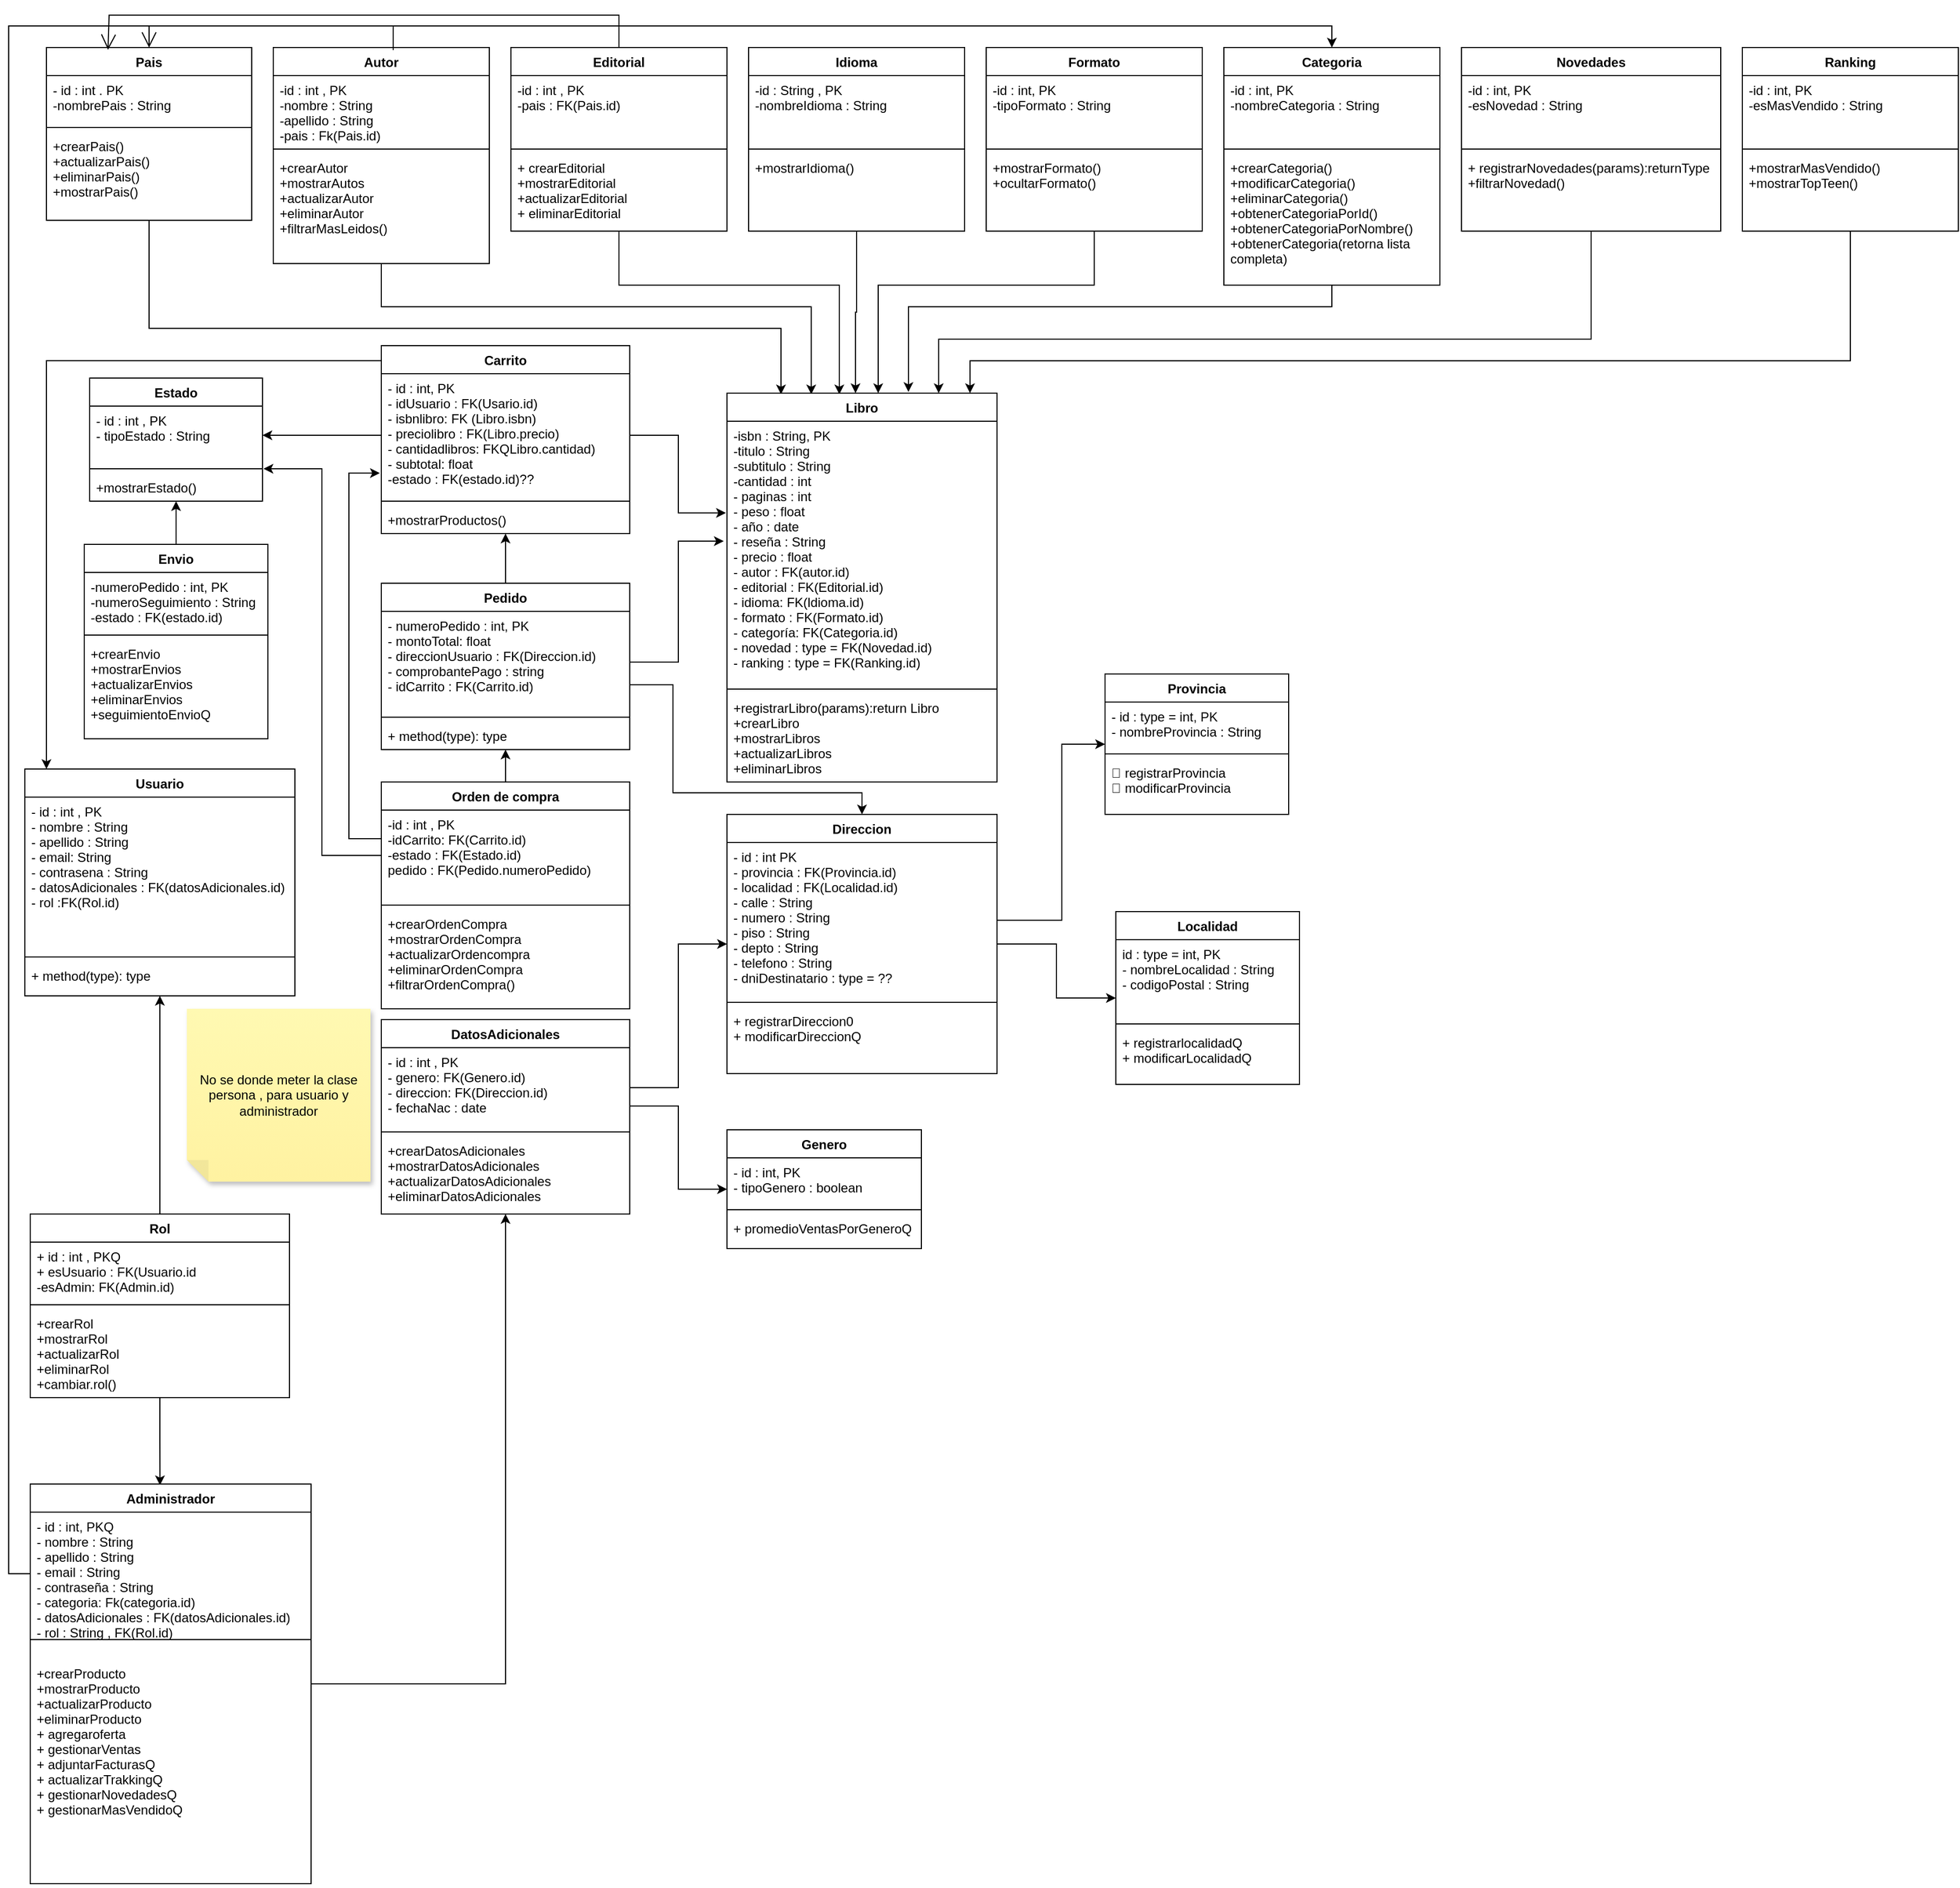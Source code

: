 <mxfile version="20.5.1" type="device"><diagram id="RPrsGjgtALGVi8eHBsVi" name="Página-1"><mxGraphModel dx="1108" dy="5131" grid="1" gridSize="10" guides="1" tooltips="1" connect="1" arrows="1" fold="1" page="1" pageScale="1" pageWidth="3300" pageHeight="4681" math="0" shadow="0"><root><mxCell id="0"/><mxCell id="1" parent="0"/><mxCell id="KtkGh6tQBa25c3It2I7N-142" style="edgeStyle=orthogonalEdgeStyle;rounded=0;orthogonalLoop=1;jettySize=auto;html=1;entryX=0.2;entryY=0.003;entryDx=0;entryDy=0;entryPerimeter=0;" parent="1" source="KtkGh6tQBa25c3It2I7N-6" target="KtkGh6tQBa25c3It2I7N-34" edge="1"><mxGeometry relative="1" as="geometry"><Array as="points"><mxPoint x="165" y="300"/><mxPoint x="750" y="300"/></Array></mxGeometry></mxCell><mxCell id="KtkGh6tQBa25c3It2I7N-6" value="Pais" style="swimlane;fontStyle=1;align=center;verticalAlign=top;childLayout=stackLayout;horizontal=1;startSize=26;horizontalStack=0;resizeParent=1;resizeParentMax=0;resizeLast=0;collapsible=1;marginBottom=0;" parent="1" vertex="1"><mxGeometry x="70" y="40" width="190" height="160" as="geometry"/></mxCell><mxCell id="KtkGh6tQBa25c3It2I7N-7" value="- id : int . PK&#10;-nombrePais : String" style="text;strokeColor=none;fillColor=none;align=left;verticalAlign=top;spacingLeft=4;spacingRight=4;overflow=hidden;rotatable=0;points=[[0,0.5],[1,0.5]];portConstraint=eastwest;" parent="KtkGh6tQBa25c3It2I7N-6" vertex="1"><mxGeometry y="26" width="190" height="44" as="geometry"/></mxCell><mxCell id="KtkGh6tQBa25c3It2I7N-8" value="" style="line;strokeWidth=1;fillColor=none;align=left;verticalAlign=middle;spacingTop=-1;spacingLeft=3;spacingRight=3;rotatable=0;labelPosition=right;points=[];portConstraint=eastwest;strokeColor=inherit;" parent="KtkGh6tQBa25c3It2I7N-6" vertex="1"><mxGeometry y="70" width="190" height="8" as="geometry"/></mxCell><mxCell id="KtkGh6tQBa25c3It2I7N-9" value="+crearPais()&#10;+actualizarPais()&#10;+eliminarPais()&#10;+mostrarPais()" style="text;strokeColor=none;fillColor=none;align=left;verticalAlign=top;spacingLeft=4;spacingRight=4;overflow=hidden;rotatable=0;points=[[0,0.5],[1,0.5]];portConstraint=eastwest;" parent="KtkGh6tQBa25c3It2I7N-6" vertex="1"><mxGeometry y="78" width="190" height="82" as="geometry"/></mxCell><mxCell id="KtkGh6tQBa25c3It2I7N-143" style="edgeStyle=orthogonalEdgeStyle;rounded=0;orthogonalLoop=1;jettySize=auto;html=1;entryX=0.312;entryY=0.003;entryDx=0;entryDy=0;entryPerimeter=0;" parent="1" source="KtkGh6tQBa25c3It2I7N-10" target="KtkGh6tQBa25c3It2I7N-34" edge="1"><mxGeometry relative="1" as="geometry"><Array as="points"><mxPoint x="380" y="280"/><mxPoint x="778" y="280"/></Array></mxGeometry></mxCell><mxCell id="KtkGh6tQBa25c3It2I7N-10" value="Autor" style="swimlane;fontStyle=1;align=center;verticalAlign=top;childLayout=stackLayout;horizontal=1;startSize=26;horizontalStack=0;resizeParent=1;resizeParentMax=0;resizeLast=0;collapsible=1;marginBottom=0;" parent="1" vertex="1"><mxGeometry x="280" y="40" width="200" height="200" as="geometry"/></mxCell><mxCell id="KtkGh6tQBa25c3It2I7N-11" value="-id : int , PK&#10;-nombre : String&#10;-apellido : String&#10;-pais : Fk(Pais.id)" style="text;strokeColor=none;fillColor=none;align=left;verticalAlign=top;spacingLeft=4;spacingRight=4;overflow=hidden;rotatable=0;points=[[0,0.5],[1,0.5]];portConstraint=eastwest;" parent="KtkGh6tQBa25c3It2I7N-10" vertex="1"><mxGeometry y="26" width="200" height="64" as="geometry"/></mxCell><mxCell id="KtkGh6tQBa25c3It2I7N-12" value="" style="line;strokeWidth=1;fillColor=none;align=left;verticalAlign=middle;spacingTop=-1;spacingLeft=3;spacingRight=3;rotatable=0;labelPosition=right;points=[];portConstraint=eastwest;strokeColor=inherit;" parent="KtkGh6tQBa25c3It2I7N-10" vertex="1"><mxGeometry y="90" width="200" height="8" as="geometry"/></mxCell><mxCell id="KtkGh6tQBa25c3It2I7N-13" value="+crearAutor&#10;+mostrarAutos&#10;+actualizarAutor&#10;+eliminarAutor&#10;+filtrarMasLeidos()" style="text;strokeColor=none;fillColor=none;align=left;verticalAlign=top;spacingLeft=4;spacingRight=4;overflow=hidden;rotatable=0;points=[[0,0.5],[1,0.5]];portConstraint=eastwest;" parent="KtkGh6tQBa25c3It2I7N-10" vertex="1"><mxGeometry y="98" width="200" height="102" as="geometry"/></mxCell><mxCell id="KtkGh6tQBa25c3It2I7N-144" style="edgeStyle=orthogonalEdgeStyle;rounded=0;orthogonalLoop=1;jettySize=auto;html=1;entryX=0.416;entryY=0.003;entryDx=0;entryDy=0;entryPerimeter=0;" parent="1" source="KtkGh6tQBa25c3It2I7N-14" target="KtkGh6tQBa25c3It2I7N-34" edge="1"><mxGeometry relative="1" as="geometry"><Array as="points"><mxPoint x="600" y="260"/><mxPoint x="804" y="260"/></Array></mxGeometry></mxCell><mxCell id="KtkGh6tQBa25c3It2I7N-14" value="Editorial" style="swimlane;fontStyle=1;align=center;verticalAlign=top;childLayout=stackLayout;horizontal=1;startSize=26;horizontalStack=0;resizeParent=1;resizeParentMax=0;resizeLast=0;collapsible=1;marginBottom=0;" parent="1" vertex="1"><mxGeometry x="500" y="40" width="200" height="170" as="geometry"/></mxCell><mxCell id="KtkGh6tQBa25c3It2I7N-15" value="-id : int , PK&#10;-pais : FK(Pais.id)" style="text;strokeColor=none;fillColor=none;align=left;verticalAlign=top;spacingLeft=4;spacingRight=4;overflow=hidden;rotatable=0;points=[[0,0.5],[1,0.5]];portConstraint=eastwest;" parent="KtkGh6tQBa25c3It2I7N-14" vertex="1"><mxGeometry y="26" width="200" height="64" as="geometry"/></mxCell><mxCell id="KtkGh6tQBa25c3It2I7N-16" value="" style="line;strokeWidth=1;fillColor=none;align=left;verticalAlign=middle;spacingTop=-1;spacingLeft=3;spacingRight=3;rotatable=0;labelPosition=right;points=[];portConstraint=eastwest;strokeColor=inherit;" parent="KtkGh6tQBa25c3It2I7N-14" vertex="1"><mxGeometry y="90" width="200" height="8" as="geometry"/></mxCell><mxCell id="KtkGh6tQBa25c3It2I7N-17" value="+ crearEditorial&#10;+mostrarEditorial&#10;+actualizarEditorial&#10;+ eliminarEditorial&#10;" style="text;strokeColor=none;fillColor=none;align=left;verticalAlign=top;spacingLeft=4;spacingRight=4;overflow=hidden;rotatable=0;points=[[0,0.5],[1,0.5]];portConstraint=eastwest;" parent="KtkGh6tQBa25c3It2I7N-14" vertex="1"><mxGeometry y="98" width="200" height="72" as="geometry"/></mxCell><mxCell id="KtkGh6tQBa25c3It2I7N-145" style="edgeStyle=orthogonalEdgeStyle;rounded=0;orthogonalLoop=1;jettySize=auto;html=1;entryX=0.476;entryY=0;entryDx=0;entryDy=0;entryPerimeter=0;" parent="1" source="KtkGh6tQBa25c3It2I7N-18" target="KtkGh6tQBa25c3It2I7N-34" edge="1"><mxGeometry relative="1" as="geometry"><mxPoint x="819" y="350" as="targetPoint"/></mxGeometry></mxCell><mxCell id="KtkGh6tQBa25c3It2I7N-18" value="Idioma" style="swimlane;fontStyle=1;align=center;verticalAlign=top;childLayout=stackLayout;horizontal=1;startSize=26;horizontalStack=0;resizeParent=1;resizeParentMax=0;resizeLast=0;collapsible=1;marginBottom=0;" parent="1" vertex="1"><mxGeometry x="720" y="40" width="200" height="170" as="geometry"/></mxCell><mxCell id="KtkGh6tQBa25c3It2I7N-19" value="-id : String , PK&#10;-nombreIdioma : String" style="text;strokeColor=none;fillColor=none;align=left;verticalAlign=top;spacingLeft=4;spacingRight=4;overflow=hidden;rotatable=0;points=[[0,0.5],[1,0.5]];portConstraint=eastwest;" parent="KtkGh6tQBa25c3It2I7N-18" vertex="1"><mxGeometry y="26" width="200" height="64" as="geometry"/></mxCell><mxCell id="KtkGh6tQBa25c3It2I7N-20" value="" style="line;strokeWidth=1;fillColor=none;align=left;verticalAlign=middle;spacingTop=-1;spacingLeft=3;spacingRight=3;rotatable=0;labelPosition=right;points=[];portConstraint=eastwest;strokeColor=inherit;" parent="KtkGh6tQBa25c3It2I7N-18" vertex="1"><mxGeometry y="90" width="200" height="8" as="geometry"/></mxCell><mxCell id="KtkGh6tQBa25c3It2I7N-21" value="+mostrarIdioma()" style="text;strokeColor=none;fillColor=none;align=left;verticalAlign=top;spacingLeft=4;spacingRight=4;overflow=hidden;rotatable=0;points=[[0,0.5],[1,0.5]];portConstraint=eastwest;" parent="KtkGh6tQBa25c3It2I7N-18" vertex="1"><mxGeometry y="98" width="200" height="72" as="geometry"/></mxCell><mxCell id="KtkGh6tQBa25c3It2I7N-147" style="edgeStyle=orthogonalEdgeStyle;rounded=0;orthogonalLoop=1;jettySize=auto;html=1;entryX=0.56;entryY=0;entryDx=0;entryDy=0;entryPerimeter=0;" parent="1" source="KtkGh6tQBa25c3It2I7N-22" target="KtkGh6tQBa25c3It2I7N-34" edge="1"><mxGeometry relative="1" as="geometry"><mxPoint x="840" y="350" as="targetPoint"/><Array as="points"><mxPoint x="1040" y="260"/><mxPoint x="840" y="260"/></Array></mxGeometry></mxCell><mxCell id="KtkGh6tQBa25c3It2I7N-22" value="Formato&#10;" style="swimlane;fontStyle=1;align=center;verticalAlign=top;childLayout=stackLayout;horizontal=1;startSize=26;horizontalStack=0;resizeParent=1;resizeParentMax=0;resizeLast=0;collapsible=1;marginBottom=0;" parent="1" vertex="1"><mxGeometry x="940" y="40" width="200" height="170" as="geometry"/></mxCell><mxCell id="KtkGh6tQBa25c3It2I7N-23" value="-id : int, PK&#10;-tipoFormato : String" style="text;strokeColor=none;fillColor=none;align=left;verticalAlign=top;spacingLeft=4;spacingRight=4;overflow=hidden;rotatable=0;points=[[0,0.5],[1,0.5]];portConstraint=eastwest;" parent="KtkGh6tQBa25c3It2I7N-22" vertex="1"><mxGeometry y="26" width="200" height="64" as="geometry"/></mxCell><mxCell id="KtkGh6tQBa25c3It2I7N-24" value="" style="line;strokeWidth=1;fillColor=none;align=left;verticalAlign=middle;spacingTop=-1;spacingLeft=3;spacingRight=3;rotatable=0;labelPosition=right;points=[];portConstraint=eastwest;strokeColor=inherit;" parent="KtkGh6tQBa25c3It2I7N-22" vertex="1"><mxGeometry y="90" width="200" height="8" as="geometry"/></mxCell><mxCell id="KtkGh6tQBa25c3It2I7N-25" value="+mostrarFormato()&#10;+ocultarFormato()" style="text;strokeColor=none;fillColor=none;align=left;verticalAlign=top;spacingLeft=4;spacingRight=4;overflow=hidden;rotatable=0;points=[[0,0.5],[1,0.5]];portConstraint=eastwest;" parent="KtkGh6tQBa25c3It2I7N-22" vertex="1"><mxGeometry y="98" width="200" height="72" as="geometry"/></mxCell><mxCell id="KtkGh6tQBa25c3It2I7N-148" style="edgeStyle=orthogonalEdgeStyle;rounded=0;orthogonalLoop=1;jettySize=auto;html=1;entryX=0.672;entryY=-0.003;entryDx=0;entryDy=0;entryPerimeter=0;" parent="1" source="KtkGh6tQBa25c3It2I7N-26" target="KtkGh6tQBa25c3It2I7N-34" edge="1"><mxGeometry relative="1" as="geometry"><Array as="points"><mxPoint x="1260" y="280"/><mxPoint x="868" y="280"/></Array></mxGeometry></mxCell><mxCell id="KtkGh6tQBa25c3It2I7N-26" value="Categoria" style="swimlane;fontStyle=1;align=center;verticalAlign=top;childLayout=stackLayout;horizontal=1;startSize=26;horizontalStack=0;resizeParent=1;resizeParentMax=0;resizeLast=0;collapsible=1;marginBottom=0;" parent="1" vertex="1"><mxGeometry x="1160" y="40" width="200" height="220" as="geometry"/></mxCell><mxCell id="KtkGh6tQBa25c3It2I7N-27" value="-id : int, PK&#10;-nombreCategoria : String" style="text;strokeColor=none;fillColor=none;align=left;verticalAlign=top;spacingLeft=4;spacingRight=4;overflow=hidden;rotatable=0;points=[[0,0.5],[1,0.5]];portConstraint=eastwest;" parent="KtkGh6tQBa25c3It2I7N-26" vertex="1"><mxGeometry y="26" width="200" height="64" as="geometry"/></mxCell><mxCell id="KtkGh6tQBa25c3It2I7N-28" value="" style="line;strokeWidth=1;fillColor=none;align=left;verticalAlign=middle;spacingTop=-1;spacingLeft=3;spacingRight=3;rotatable=0;labelPosition=right;points=[];portConstraint=eastwest;strokeColor=inherit;" parent="KtkGh6tQBa25c3It2I7N-26" vertex="1"><mxGeometry y="90" width="200" height="8" as="geometry"/></mxCell><mxCell id="KtkGh6tQBa25c3It2I7N-29" value="+crearCategoria()&#10;+modificarCategoria()&#10;+eliminarCategoria()&#10;+obtenerCategoriaPorId()&#10;+obtenerCategoriaPorNombre()&#10;+obtenerCategoria(retorna lista &#10;completa)&#10;" style="text;strokeColor=none;fillColor=none;align=left;verticalAlign=top;spacingLeft=4;spacingRight=4;overflow=hidden;rotatable=0;points=[[0,0.5],[1,0.5]];portConstraint=eastwest;" parent="KtkGh6tQBa25c3It2I7N-26" vertex="1"><mxGeometry y="98" width="200" height="122" as="geometry"/></mxCell><mxCell id="KtkGh6tQBa25c3It2I7N-149" style="edgeStyle=orthogonalEdgeStyle;rounded=0;orthogonalLoop=1;jettySize=auto;html=1;entryX=0.784;entryY=0;entryDx=0;entryDy=0;entryPerimeter=0;" parent="1" source="KtkGh6tQBa25c3It2I7N-30" target="KtkGh6tQBa25c3It2I7N-34" edge="1"><mxGeometry relative="1" as="geometry"><mxPoint x="896" y="356" as="targetPoint"/><Array as="points"><mxPoint x="1500" y="310"/><mxPoint x="896" y="310"/></Array></mxGeometry></mxCell><mxCell id="KtkGh6tQBa25c3It2I7N-30" value="Novedades" style="swimlane;fontStyle=1;align=center;verticalAlign=top;childLayout=stackLayout;horizontal=1;startSize=26;horizontalStack=0;resizeParent=1;resizeParentMax=0;resizeLast=0;collapsible=1;marginBottom=0;" parent="1" vertex="1"><mxGeometry x="1380" y="40" width="240" height="170" as="geometry"/></mxCell><mxCell id="KtkGh6tQBa25c3It2I7N-31" value="-id : int, PK&#10;-esNovedad : String" style="text;strokeColor=none;fillColor=none;align=left;verticalAlign=top;spacingLeft=4;spacingRight=4;overflow=hidden;rotatable=0;points=[[0,0.5],[1,0.5]];portConstraint=eastwest;" parent="KtkGh6tQBa25c3It2I7N-30" vertex="1"><mxGeometry y="26" width="240" height="64" as="geometry"/></mxCell><mxCell id="KtkGh6tQBa25c3It2I7N-32" value="" style="line;strokeWidth=1;fillColor=none;align=left;verticalAlign=middle;spacingTop=-1;spacingLeft=3;spacingRight=3;rotatable=0;labelPosition=right;points=[];portConstraint=eastwest;strokeColor=inherit;" parent="KtkGh6tQBa25c3It2I7N-30" vertex="1"><mxGeometry y="90" width="240" height="8" as="geometry"/></mxCell><mxCell id="KtkGh6tQBa25c3It2I7N-33" value="+ registrarNovedades(params):returnType&#10;+filtrarNovedad()" style="text;strokeColor=none;fillColor=none;align=left;verticalAlign=top;spacingLeft=4;spacingRight=4;overflow=hidden;rotatable=0;points=[[0,0.5],[1,0.5]];portConstraint=eastwest;" parent="KtkGh6tQBa25c3It2I7N-30" vertex="1"><mxGeometry y="98" width="240" height="72" as="geometry"/></mxCell><mxCell id="KtkGh6tQBa25c3It2I7N-34" value="Libro" style="swimlane;fontStyle=1;align=center;verticalAlign=top;childLayout=stackLayout;horizontal=1;startSize=26;horizontalStack=0;resizeParent=1;resizeParentMax=0;resizeLast=0;collapsible=1;marginBottom=0;" parent="1" vertex="1"><mxGeometry x="700" y="360" width="250" height="360" as="geometry"/></mxCell><mxCell id="KtkGh6tQBa25c3It2I7N-35" value="-isbn : String, PK&#10;-titulo : String&#10;-subtitulo : String&#10;-cantidad : int&#10;- paginas : int&#10;-&#9;peso : float&#10;-&#9;año : date&#10;-&#9;reseña : String&#10;-&#9;precio : float&#10;-&#9;autor : FK(autor.id)&#10;-&#9;editorial : FK(Editorial.id)&#10;-&#9;idioma: FK(ldioma.id)&#10;-&#9;formato : FK(Formato.id)&#10;-&#9;categoría: FK(Categoria.id)&#10;-&#9;novedad : type = FK(Novedad.id)&#10;-&#9;ranking : type = FK(Ranking.id)&#10;" style="text;strokeColor=none;fillColor=none;align=left;verticalAlign=top;spacingLeft=4;spacingRight=4;overflow=hidden;rotatable=0;points=[[0,0.5],[1,0.5]];portConstraint=eastwest;" parent="KtkGh6tQBa25c3It2I7N-34" vertex="1"><mxGeometry y="26" width="250" height="244" as="geometry"/></mxCell><mxCell id="KtkGh6tQBa25c3It2I7N-36" value="" style="line;strokeWidth=1;fillColor=none;align=left;verticalAlign=middle;spacingTop=-1;spacingLeft=3;spacingRight=3;rotatable=0;labelPosition=right;points=[];portConstraint=eastwest;strokeColor=inherit;" parent="KtkGh6tQBa25c3It2I7N-34" vertex="1"><mxGeometry y="270" width="250" height="8" as="geometry"/></mxCell><mxCell id="KtkGh6tQBa25c3It2I7N-37" value="+registrarLibro(params):return Libro&#10;+crearLibro&#10;+mostrarLibros&#10;+actualizarLibros&#10;+eliminarLibros" style="text;strokeColor=none;fillColor=none;align=left;verticalAlign=top;spacingLeft=4;spacingRight=4;overflow=hidden;rotatable=0;points=[[0,0.5],[1,0.5]];portConstraint=eastwest;" parent="KtkGh6tQBa25c3It2I7N-34" vertex="1"><mxGeometry y="278" width="250" height="82" as="geometry"/></mxCell><mxCell id="KtkGh6tQBa25c3It2I7N-44" value="" style="endArrow=open;endFill=1;endSize=12;html=1;rounded=0;exitX=0.555;exitY=0.012;exitDx=0;exitDy=0;exitPerimeter=0;entryX=0.5;entryY=0;entryDx=0;entryDy=0;" parent="1" source="KtkGh6tQBa25c3It2I7N-10" target="KtkGh6tQBa25c3It2I7N-6" edge="1"><mxGeometry width="160" relative="1" as="geometry"><mxPoint x="200" y="20" as="sourcePoint"/><mxPoint x="360" y="20" as="targetPoint"/><Array as="points"><mxPoint x="391" y="20"/><mxPoint x="165" y="20"/></Array></mxGeometry></mxCell><mxCell id="KtkGh6tQBa25c3It2I7N-45" value="" style="endArrow=open;endFill=1;endSize=12;html=1;rounded=0;exitX=0.5;exitY=0;exitDx=0;exitDy=0;entryX=0.3;entryY=0.013;entryDx=0;entryDy=0;entryPerimeter=0;" parent="1" source="KtkGh6tQBa25c3It2I7N-14" target="KtkGh6tQBa25c3It2I7N-6" edge="1"><mxGeometry width="160" relative="1" as="geometry"><mxPoint x="480" y="10" as="sourcePoint"/><mxPoint x="240" y="-40" as="targetPoint"/><Array as="points"><mxPoint x="600" y="10"/><mxPoint x="128" y="10"/></Array></mxGeometry></mxCell><mxCell id="KtkGh6tQBa25c3It2I7N-150" style="edgeStyle=orthogonalEdgeStyle;rounded=0;orthogonalLoop=1;jettySize=auto;html=1;" parent="1" source="KtkGh6tQBa25c3It2I7N-53" edge="1"><mxGeometry relative="1" as="geometry"><mxPoint x="925" y="360" as="targetPoint"/><Array as="points"><mxPoint x="1740" y="330"/><mxPoint x="925" y="330"/></Array></mxGeometry></mxCell><mxCell id="KtkGh6tQBa25c3It2I7N-53" value="Ranking" style="swimlane;fontStyle=1;align=center;verticalAlign=top;childLayout=stackLayout;horizontal=1;startSize=26;horizontalStack=0;resizeParent=1;resizeParentMax=0;resizeLast=0;collapsible=1;marginBottom=0;" parent="1" vertex="1"><mxGeometry x="1640" y="40" width="200" height="170" as="geometry"/></mxCell><mxCell id="KtkGh6tQBa25c3It2I7N-54" value="-id : int, PK&#10;-esMasVendido : String" style="text;strokeColor=none;fillColor=none;align=left;verticalAlign=top;spacingLeft=4;spacingRight=4;overflow=hidden;rotatable=0;points=[[0,0.5],[1,0.5]];portConstraint=eastwest;" parent="KtkGh6tQBa25c3It2I7N-53" vertex="1"><mxGeometry y="26" width="200" height="64" as="geometry"/></mxCell><mxCell id="KtkGh6tQBa25c3It2I7N-55" value="" style="line;strokeWidth=1;fillColor=none;align=left;verticalAlign=middle;spacingTop=-1;spacingLeft=3;spacingRight=3;rotatable=0;labelPosition=right;points=[];portConstraint=eastwest;strokeColor=inherit;" parent="KtkGh6tQBa25c3It2I7N-53" vertex="1"><mxGeometry y="90" width="200" height="8" as="geometry"/></mxCell><mxCell id="KtkGh6tQBa25c3It2I7N-56" value="+mostrarMasVendido()&#10;+mostrarTopTeen()" style="text;strokeColor=none;fillColor=none;align=left;verticalAlign=top;spacingLeft=4;spacingRight=4;overflow=hidden;rotatable=0;points=[[0,0.5],[1,0.5]];portConstraint=eastwest;" parent="KtkGh6tQBa25c3It2I7N-53" vertex="1"><mxGeometry y="98" width="200" height="72" as="geometry"/></mxCell><mxCell id="KtkGh6tQBa25c3It2I7N-131" style="edgeStyle=orthogonalEdgeStyle;rounded=0;orthogonalLoop=1;jettySize=auto;html=1;exitX=0;exitY=0.08;exitDx=0;exitDy=0;exitPerimeter=0;" parent="1" source="KtkGh6tQBa25c3It2I7N-78" target="KtkGh6tQBa25c3It2I7N-58" edge="1"><mxGeometry relative="1" as="geometry"><mxPoint x="70" y="310" as="sourcePoint"/><Array as="points"><mxPoint x="70" y="330"/><mxPoint x="70" y="713"/></Array></mxGeometry></mxCell><mxCell id="KtkGh6tQBa25c3It2I7N-58" value="Usuario" style="swimlane;fontStyle=1;align=center;verticalAlign=top;childLayout=stackLayout;horizontal=1;startSize=26;horizontalStack=0;resizeParent=1;resizeParentMax=0;resizeLast=0;collapsible=1;marginBottom=0;" parent="1" vertex="1"><mxGeometry x="50" y="708" width="250" height="210" as="geometry"/></mxCell><mxCell id="KtkGh6tQBa25c3It2I7N-59" value="-&#9;id : int , PK&#10;-&#9;nombre : String&#10;-&#9;apellido : String&#10;-&#9;email: String&#10;-&#9;contrasena : String&#10;-&#9;datosAdicionales : FK(datosAdicionales.id)&#10;-&#9;rol :FK(Rol.id)" style="text;strokeColor=none;fillColor=none;align=left;verticalAlign=top;spacingLeft=4;spacingRight=4;overflow=hidden;rotatable=0;points=[[0,0.5],[1,0.5]];portConstraint=eastwest;" parent="KtkGh6tQBa25c3It2I7N-58" vertex="1"><mxGeometry y="26" width="250" height="144" as="geometry"/></mxCell><mxCell id="KtkGh6tQBa25c3It2I7N-60" value="" style="line;strokeWidth=1;fillColor=none;align=left;verticalAlign=middle;spacingTop=-1;spacingLeft=3;spacingRight=3;rotatable=0;labelPosition=right;points=[];portConstraint=eastwest;strokeColor=inherit;" parent="KtkGh6tQBa25c3It2I7N-58" vertex="1"><mxGeometry y="170" width="250" height="8" as="geometry"/></mxCell><mxCell id="KtkGh6tQBa25c3It2I7N-61" value="+ method(type): type" style="text;strokeColor=none;fillColor=none;align=left;verticalAlign=top;spacingLeft=4;spacingRight=4;overflow=hidden;rotatable=0;points=[[0,0.5],[1,0.5]];portConstraint=eastwest;" parent="KtkGh6tQBa25c3It2I7N-58" vertex="1"><mxGeometry y="178" width="250" height="32" as="geometry"/></mxCell><mxCell id="KtkGh6tQBa25c3It2I7N-135" style="edgeStyle=orthogonalEdgeStyle;rounded=0;orthogonalLoop=1;jettySize=auto;html=1;exitX=0.5;exitY=0;exitDx=0;exitDy=0;" parent="1" source="KtkGh6tQBa25c3It2I7N-62" target="KtkGh6tQBa25c3It2I7N-58" edge="1"><mxGeometry relative="1" as="geometry"/></mxCell><mxCell id="KtkGh6tQBa25c3It2I7N-136" value="" style="edgeStyle=orthogonalEdgeStyle;rounded=0;orthogonalLoop=1;jettySize=auto;html=1;entryX=0.462;entryY=0.003;entryDx=0;entryDy=0;entryPerimeter=0;" parent="1" source="KtkGh6tQBa25c3It2I7N-62" target="KtkGh6tQBa25c3It2I7N-66" edge="1"><mxGeometry relative="1" as="geometry"/></mxCell><mxCell id="KtkGh6tQBa25c3It2I7N-62" value="Rol" style="swimlane;fontStyle=1;align=center;verticalAlign=top;childLayout=stackLayout;horizontal=1;startSize=26;horizontalStack=0;resizeParent=1;resizeParentMax=0;resizeLast=0;collapsible=1;marginBottom=0;" parent="1" vertex="1"><mxGeometry x="55" y="1120" width="240" height="170" as="geometry"/></mxCell><mxCell id="KtkGh6tQBa25c3It2I7N-63" value="+&#9;id : int , PKQ&#10;+&#9;esUsuario : FK(Usuario.id&#10;-esAdmin: FK(Admin.id)" style="text;strokeColor=none;fillColor=none;align=left;verticalAlign=top;spacingLeft=4;spacingRight=4;overflow=hidden;rotatable=0;points=[[0,0.5],[1,0.5]];portConstraint=eastwest;" parent="KtkGh6tQBa25c3It2I7N-62" vertex="1"><mxGeometry y="26" width="240" height="54" as="geometry"/></mxCell><mxCell id="KtkGh6tQBa25c3It2I7N-64" value="" style="line;strokeWidth=1;fillColor=none;align=left;verticalAlign=middle;spacingTop=-1;spacingLeft=3;spacingRight=3;rotatable=0;labelPosition=right;points=[];portConstraint=eastwest;strokeColor=inherit;" parent="KtkGh6tQBa25c3It2I7N-62" vertex="1"><mxGeometry y="80" width="240" height="8" as="geometry"/></mxCell><mxCell id="KtkGh6tQBa25c3It2I7N-65" value="+crearRol&#10;+mostrarRol&#10;+actualizarRol&#10;+eliminarRol&#10;+cambiar.rol()" style="text;strokeColor=none;fillColor=none;align=left;verticalAlign=top;spacingLeft=4;spacingRight=4;overflow=hidden;rotatable=0;points=[[0,0.5],[1,0.5]];portConstraint=eastwest;" parent="KtkGh6tQBa25c3It2I7N-62" vertex="1"><mxGeometry y="88" width="240" height="82" as="geometry"/></mxCell><mxCell id="KtkGh6tQBa25c3It2I7N-137" style="edgeStyle=orthogonalEdgeStyle;rounded=0;orthogonalLoop=1;jettySize=auto;html=1;" parent="1" source="KtkGh6tQBa25c3It2I7N-66" target="KtkGh6tQBa25c3It2I7N-70" edge="1"><mxGeometry relative="1" as="geometry"/></mxCell><mxCell id="KtkGh6tQBa25c3It2I7N-66" value="Administrador" style="swimlane;fontStyle=1;align=center;verticalAlign=top;childLayout=stackLayout;horizontal=1;startSize=26;horizontalStack=0;resizeParent=1;resizeParentMax=0;resizeLast=0;collapsible=1;marginBottom=0;" parent="1" vertex="1"><mxGeometry x="55" y="1370" width="260" height="370" as="geometry"/></mxCell><mxCell id="KtkGh6tQBa25c3It2I7N-67" value="-&#9;id : int, PKQ&#10;-&#9;nombre : String&#10;-&#9;apellido : String&#10;-&#9;email : String&#10;-&#9;contraseña : String&#10;- categoria: Fk(categoria.id)&#10;-&#9;datosAdicionales : FK(datosAdicionales.id)&#10;-&#9;rol : String , FK(Rol.id)" style="text;strokeColor=none;fillColor=none;align=left;verticalAlign=top;spacingLeft=4;spacingRight=4;overflow=hidden;rotatable=0;points=[[0,0.5],[1,0.5]];portConstraint=eastwest;" parent="KtkGh6tQBa25c3It2I7N-66" vertex="1"><mxGeometry y="26" width="260" height="114" as="geometry"/></mxCell><mxCell id="KtkGh6tQBa25c3It2I7N-68" value="" style="line;strokeWidth=1;fillColor=none;align=left;verticalAlign=middle;spacingTop=-1;spacingLeft=3;spacingRight=3;rotatable=0;labelPosition=right;points=[];portConstraint=eastwest;strokeColor=inherit;" parent="KtkGh6tQBa25c3It2I7N-66" vertex="1"><mxGeometry y="140" width="260" height="8" as="geometry"/></mxCell><mxCell id="KtkGh6tQBa25c3It2I7N-69" value="&#10;+crearProducto&#10;+mostrarProducto&#10;+actualizarProducto&#10;+eliminarProducto&#10;+&#9;agregaroferta&#10;+&#9;gestionarVentas &#10;+&#9;adjuntarFacturasQ&#10;+&#9;actualizarTrakkingQ&#10;+&#9;gestionarNovedadesQ&#10;+&#9;gestionarMasVendidoQ" style="text;strokeColor=none;fillColor=none;align=left;verticalAlign=top;spacingLeft=4;spacingRight=4;overflow=hidden;rotatable=0;points=[[0,0.5],[1,0.5]];portConstraint=eastwest;" parent="KtkGh6tQBa25c3It2I7N-66" vertex="1"><mxGeometry y="148" width="260" height="222" as="geometry"/></mxCell><mxCell id="KtkGh6tQBa25c3It2I7N-141" style="edgeStyle=orthogonalEdgeStyle;rounded=0;orthogonalLoop=1;jettySize=auto;html=1;" parent="1" source="KtkGh6tQBa25c3It2I7N-70" target="KtkGh6tQBa25c3It2I7N-74" edge="1"><mxGeometry relative="1" as="geometry"><Array as="points"><mxPoint x="655" y="1020"/><mxPoint x="655" y="1097"/></Array></mxGeometry></mxCell><mxCell id="KtkGh6tQBa25c3It2I7N-70" value="DatosAdicionales" style="swimlane;fontStyle=1;align=center;verticalAlign=top;childLayout=stackLayout;horizontal=1;startSize=26;horizontalStack=0;resizeParent=1;resizeParentMax=0;resizeLast=0;collapsible=1;marginBottom=0;" parent="1" vertex="1"><mxGeometry x="380" y="940" width="230" height="180" as="geometry"/></mxCell><mxCell id="KtkGh6tQBa25c3It2I7N-71" value="-&#9;id : int , PK&#10;-&#9;genero: FK(Genero.id)&#10;-&#9;direccion: FK(Direccion.id)&#10;-&#9;fechaNac : date" style="text;strokeColor=none;fillColor=none;align=left;verticalAlign=top;spacingLeft=4;spacingRight=4;overflow=hidden;rotatable=0;points=[[0,0.5],[1,0.5]];portConstraint=eastwest;" parent="KtkGh6tQBa25c3It2I7N-70" vertex="1"><mxGeometry y="26" width="230" height="74" as="geometry"/></mxCell><mxCell id="KtkGh6tQBa25c3It2I7N-72" value="" style="line;strokeWidth=1;fillColor=none;align=left;verticalAlign=middle;spacingTop=-1;spacingLeft=3;spacingRight=3;rotatable=0;labelPosition=right;points=[];portConstraint=eastwest;strokeColor=inherit;" parent="KtkGh6tQBa25c3It2I7N-70" vertex="1"><mxGeometry y="100" width="230" height="8" as="geometry"/></mxCell><mxCell id="KtkGh6tQBa25c3It2I7N-73" value="+crearDatosAdicionales&#10;+mostrarDatosAdicionales&#10;+actualizarDatosAdicionales&#10;+eliminarDatosAdicionales" style="text;strokeColor=none;fillColor=none;align=left;verticalAlign=top;spacingLeft=4;spacingRight=4;overflow=hidden;rotatable=0;points=[[0,0.5],[1,0.5]];portConstraint=eastwest;" parent="KtkGh6tQBa25c3It2I7N-70" vertex="1"><mxGeometry y="108" width="230" height="72" as="geometry"/></mxCell><mxCell id="KtkGh6tQBa25c3It2I7N-74" value="Genero" style="swimlane;fontStyle=1;align=center;verticalAlign=top;childLayout=stackLayout;horizontal=1;startSize=26;horizontalStack=0;resizeParent=1;resizeParentMax=0;resizeLast=0;collapsible=1;marginBottom=0;" parent="1" vertex="1"><mxGeometry x="700" y="1042" width="180" height="110" as="geometry"/></mxCell><mxCell id="KtkGh6tQBa25c3It2I7N-75" value="-&#9;id : int, PK&#10;-&#9;tipoGenero : boolean&#10;" style="text;strokeColor=none;fillColor=none;align=left;verticalAlign=top;spacingLeft=4;spacingRight=4;overflow=hidden;rotatable=0;points=[[0,0.5],[1,0.5]];portConstraint=eastwest;" parent="KtkGh6tQBa25c3It2I7N-74" vertex="1"><mxGeometry y="26" width="180" height="44" as="geometry"/></mxCell><mxCell id="KtkGh6tQBa25c3It2I7N-76" value="" style="line;strokeWidth=1;fillColor=none;align=left;verticalAlign=middle;spacingTop=-1;spacingLeft=3;spacingRight=3;rotatable=0;labelPosition=right;points=[];portConstraint=eastwest;strokeColor=inherit;" parent="KtkGh6tQBa25c3It2I7N-74" vertex="1"><mxGeometry y="70" width="180" height="8" as="geometry"/></mxCell><mxCell id="KtkGh6tQBa25c3It2I7N-77" value="+ promedioVentasPorGeneroQ" style="text;strokeColor=none;fillColor=none;align=left;verticalAlign=top;spacingLeft=4;spacingRight=4;overflow=hidden;rotatable=0;points=[[0,0.5],[1,0.5]];portConstraint=eastwest;" parent="KtkGh6tQBa25c3It2I7N-74" vertex="1"><mxGeometry y="78" width="180" height="32" as="geometry"/></mxCell><mxCell id="KtkGh6tQBa25c3It2I7N-78" value="Carrito" style="swimlane;fontStyle=1;align=center;verticalAlign=top;childLayout=stackLayout;horizontal=1;startSize=26;horizontalStack=0;resizeParent=1;resizeParentMax=0;resizeLast=0;collapsible=1;marginBottom=0;" parent="1" vertex="1"><mxGeometry x="380" y="316" width="230" height="174" as="geometry"/></mxCell><mxCell id="KtkGh6tQBa25c3It2I7N-79" value="-&#9;id : int, PK&#10;-&#9;idUsuario : FK(Usario.id)&#10;-&#9;isbnlibro: FK (Libro.isbn)&#10;-&#9;preciolibro : FK(Libro.precio)&#10;-&#9;cantidadlibros: FKQLibro.cantidad)&#10;-&#9;subtotal: float&#10;-estado : FK(estado.id)??" style="text;strokeColor=none;fillColor=none;align=left;verticalAlign=top;spacingLeft=4;spacingRight=4;overflow=hidden;rotatable=0;points=[[0,0.5],[1,0.5]];portConstraint=eastwest;" parent="KtkGh6tQBa25c3It2I7N-78" vertex="1"><mxGeometry y="26" width="230" height="114" as="geometry"/></mxCell><mxCell id="KtkGh6tQBa25c3It2I7N-80" value="" style="line;strokeWidth=1;fillColor=none;align=left;verticalAlign=middle;spacingTop=-1;spacingLeft=3;spacingRight=3;rotatable=0;labelPosition=right;points=[];portConstraint=eastwest;strokeColor=inherit;" parent="KtkGh6tQBa25c3It2I7N-78" vertex="1"><mxGeometry y="140" width="230" height="8" as="geometry"/></mxCell><mxCell id="KtkGh6tQBa25c3It2I7N-81" value="+mostrarProductos()" style="text;strokeColor=none;fillColor=none;align=left;verticalAlign=top;spacingLeft=4;spacingRight=4;overflow=hidden;rotatable=0;points=[[0,0.5],[1,0.5]];portConstraint=eastwest;" parent="KtkGh6tQBa25c3It2I7N-78" vertex="1"><mxGeometry y="148" width="230" height="26" as="geometry"/></mxCell><mxCell id="KtkGh6tQBa25c3It2I7N-82" value="Estado" style="swimlane;fontStyle=1;align=center;verticalAlign=top;childLayout=stackLayout;horizontal=1;startSize=26;horizontalStack=0;resizeParent=1;resizeParentMax=0;resizeLast=0;collapsible=1;marginBottom=0;" parent="1" vertex="1"><mxGeometry x="110" y="346" width="160" height="114" as="geometry"/></mxCell><mxCell id="KtkGh6tQBa25c3It2I7N-83" value="-&#9;id : int , PK&#10;-&#9;tipoEstado : String" style="text;strokeColor=none;fillColor=none;align=left;verticalAlign=top;spacingLeft=4;spacingRight=4;overflow=hidden;rotatable=0;points=[[0,0.5],[1,0.5]];portConstraint=eastwest;" parent="KtkGh6tQBa25c3It2I7N-82" vertex="1"><mxGeometry y="26" width="160" height="54" as="geometry"/></mxCell><mxCell id="KtkGh6tQBa25c3It2I7N-84" value="" style="line;strokeWidth=1;fillColor=none;align=left;verticalAlign=middle;spacingTop=-1;spacingLeft=3;spacingRight=3;rotatable=0;labelPosition=right;points=[];portConstraint=eastwest;strokeColor=inherit;" parent="KtkGh6tQBa25c3It2I7N-82" vertex="1"><mxGeometry y="80" width="160" height="8" as="geometry"/></mxCell><mxCell id="KtkGh6tQBa25c3It2I7N-85" value="+mostrarEstado()" style="text;strokeColor=none;fillColor=none;align=left;verticalAlign=top;spacingLeft=4;spacingRight=4;overflow=hidden;rotatable=0;points=[[0,0.5],[1,0.5]];portConstraint=eastwest;" parent="KtkGh6tQBa25c3It2I7N-82" vertex="1"><mxGeometry y="88" width="160" height="26" as="geometry"/></mxCell><mxCell id="KtkGh6tQBa25c3It2I7N-128" style="edgeStyle=orthogonalEdgeStyle;rounded=0;orthogonalLoop=1;jettySize=auto;html=1;exitX=0.5;exitY=0;exitDx=0;exitDy=0;" parent="1" source="KtkGh6tQBa25c3It2I7N-86" target="KtkGh6tQBa25c3It2I7N-78" edge="1"><mxGeometry relative="1" as="geometry"/></mxCell><mxCell id="KtkGh6tQBa25c3It2I7N-86" value="Pedido" style="swimlane;fontStyle=1;align=center;verticalAlign=top;childLayout=stackLayout;horizontal=1;startSize=26;horizontalStack=0;resizeParent=1;resizeParentMax=0;resizeLast=0;collapsible=1;marginBottom=0;" parent="1" vertex="1"><mxGeometry x="380" y="536" width="230" height="154" as="geometry"/></mxCell><mxCell id="KtkGh6tQBa25c3It2I7N-87" value="-&#9;numeroPedido : int, PK&#10;-&#9;montoTotal: float&#10;-&#9;direccionUsuario : FK(Direccion.id)&#10;-&#9;comprobantePago : string&#10;-&#9;idCarrito : FK(Carrito.id)" style="text;strokeColor=none;fillColor=none;align=left;verticalAlign=top;spacingLeft=4;spacingRight=4;overflow=hidden;rotatable=0;points=[[0,0.5],[1,0.5]];portConstraint=eastwest;" parent="KtkGh6tQBa25c3It2I7N-86" vertex="1"><mxGeometry y="26" width="230" height="94" as="geometry"/></mxCell><mxCell id="KtkGh6tQBa25c3It2I7N-88" value="" style="line;strokeWidth=1;fillColor=none;align=left;verticalAlign=middle;spacingTop=-1;spacingLeft=3;spacingRight=3;rotatable=0;labelPosition=right;points=[];portConstraint=eastwest;strokeColor=inherit;" parent="KtkGh6tQBa25c3It2I7N-86" vertex="1"><mxGeometry y="120" width="230" height="8" as="geometry"/></mxCell><mxCell id="KtkGh6tQBa25c3It2I7N-89" value="+ method(type): type" style="text;strokeColor=none;fillColor=none;align=left;verticalAlign=top;spacingLeft=4;spacingRight=4;overflow=hidden;rotatable=0;points=[[0,0.5],[1,0.5]];portConstraint=eastwest;" parent="KtkGh6tQBa25c3It2I7N-86" vertex="1"><mxGeometry y="128" width="230" height="26" as="geometry"/></mxCell><mxCell id="KtkGh6tQBa25c3It2I7N-130" style="edgeStyle=orthogonalEdgeStyle;rounded=0;orthogonalLoop=1;jettySize=auto;html=1;exitX=0.5;exitY=0;exitDx=0;exitDy=0;" parent="1" source="KtkGh6tQBa25c3It2I7N-90" target="KtkGh6tQBa25c3It2I7N-82" edge="1"><mxGeometry relative="1" as="geometry"/></mxCell><mxCell id="KtkGh6tQBa25c3It2I7N-90" value="Envio" style="swimlane;fontStyle=1;align=center;verticalAlign=top;childLayout=stackLayout;horizontal=1;startSize=26;horizontalStack=0;resizeParent=1;resizeParentMax=0;resizeLast=0;collapsible=1;marginBottom=0;" parent="1" vertex="1"><mxGeometry x="105" y="500" width="170" height="180" as="geometry"/></mxCell><mxCell id="KtkGh6tQBa25c3It2I7N-91" value="-numeroPedido : int, PK&#10;-numeroSeguimiento : String&#10;-estado : FK(estado.id)" style="text;strokeColor=none;fillColor=none;align=left;verticalAlign=top;spacingLeft=4;spacingRight=4;overflow=hidden;rotatable=0;points=[[0,0.5],[1,0.5]];portConstraint=eastwest;" parent="KtkGh6tQBa25c3It2I7N-90" vertex="1"><mxGeometry y="26" width="170" height="54" as="geometry"/></mxCell><mxCell id="KtkGh6tQBa25c3It2I7N-92" value="" style="line;strokeWidth=1;fillColor=none;align=left;verticalAlign=middle;spacingTop=-1;spacingLeft=3;spacingRight=3;rotatable=0;labelPosition=right;points=[];portConstraint=eastwest;strokeColor=inherit;" parent="KtkGh6tQBa25c3It2I7N-90" vertex="1"><mxGeometry y="80" width="170" height="8" as="geometry"/></mxCell><mxCell id="KtkGh6tQBa25c3It2I7N-93" value="+crearEnvio &#10;+mostrarEnvios &#10;+actualizarEnvios &#10;+eliminarEnvios    &#10;+seguimientoEnvioQ" style="text;strokeColor=none;fillColor=none;align=left;verticalAlign=top;spacingLeft=4;spacingRight=4;overflow=hidden;rotatable=0;points=[[0,0.5],[1,0.5]];portConstraint=eastwest;" parent="KtkGh6tQBa25c3It2I7N-90" vertex="1"><mxGeometry y="88" width="170" height="92" as="geometry"/></mxCell><mxCell id="KtkGh6tQBa25c3It2I7N-126" style="edgeStyle=orthogonalEdgeStyle;rounded=0;orthogonalLoop=1;jettySize=auto;html=1;exitX=0;exitY=0.25;exitDx=0;exitDy=0;entryX=-0.006;entryY=0.807;entryDx=0;entryDy=0;entryPerimeter=0;" parent="1" source="KtkGh6tQBa25c3It2I7N-94" target="KtkGh6tQBa25c3It2I7N-79" edge="1"><mxGeometry relative="1" as="geometry"><Array as="points"><mxPoint x="380" y="772"/><mxPoint x="350" y="772"/><mxPoint x="350" y="434"/></Array></mxGeometry></mxCell><mxCell id="KtkGh6tQBa25c3It2I7N-127" style="edgeStyle=orthogonalEdgeStyle;rounded=0;orthogonalLoop=1;jettySize=auto;html=1;exitX=0.5;exitY=0;exitDx=0;exitDy=0;" parent="1" source="KtkGh6tQBa25c3It2I7N-94" target="KtkGh6tQBa25c3It2I7N-86" edge="1"><mxGeometry relative="1" as="geometry"/></mxCell><mxCell id="KtkGh6tQBa25c3It2I7N-94" value="Orden de compra" style="swimlane;fontStyle=1;align=center;verticalAlign=top;childLayout=stackLayout;horizontal=1;startSize=26;horizontalStack=0;resizeParent=1;resizeParentMax=0;resizeLast=0;collapsible=1;marginBottom=0;" parent="1" vertex="1"><mxGeometry x="380" y="720" width="230" height="210" as="geometry"/></mxCell><mxCell id="KtkGh6tQBa25c3It2I7N-95" value="-id : int , PK&#10;-idCarrito: FK(Carrito.id)&#10;-estado : FK(Estado.id)&#10;pedido : FK(Pedido.numeroPedido)" style="text;strokeColor=none;fillColor=none;align=left;verticalAlign=top;spacingLeft=4;spacingRight=4;overflow=hidden;rotatable=0;points=[[0,0.5],[1,0.5]];portConstraint=eastwest;" parent="KtkGh6tQBa25c3It2I7N-94" vertex="1"><mxGeometry y="26" width="230" height="84" as="geometry"/></mxCell><mxCell id="KtkGh6tQBa25c3It2I7N-96" value="" style="line;strokeWidth=1;fillColor=none;align=left;verticalAlign=middle;spacingTop=-1;spacingLeft=3;spacingRight=3;rotatable=0;labelPosition=right;points=[];portConstraint=eastwest;strokeColor=inherit;" parent="KtkGh6tQBa25c3It2I7N-94" vertex="1"><mxGeometry y="110" width="230" height="8" as="geometry"/></mxCell><mxCell id="KtkGh6tQBa25c3It2I7N-97" value="+crearOrdenCompra&#10;+mostrarOrdenCompra&#10;+actualizarOrdencompra&#10;+eliminarOrdenCompra&#10;+filtrarOrdenCompra()" style="text;strokeColor=none;fillColor=none;align=left;verticalAlign=top;spacingLeft=4;spacingRight=4;overflow=hidden;rotatable=0;points=[[0,0.5],[1,0.5]];portConstraint=eastwest;" parent="KtkGh6tQBa25c3It2I7N-94" vertex="1"><mxGeometry y="118" width="230" height="92" as="geometry"/></mxCell><mxCell id="KtkGh6tQBa25c3It2I7N-98" value="Direccion" style="swimlane;fontStyle=1;align=center;verticalAlign=top;childLayout=stackLayout;horizontal=1;startSize=26;horizontalStack=0;resizeParent=1;resizeParentMax=0;resizeLast=0;collapsible=1;marginBottom=0;" parent="1" vertex="1"><mxGeometry x="700" y="750" width="250" height="240" as="geometry"/></mxCell><mxCell id="KtkGh6tQBa25c3It2I7N-99" value="-&#9;id : int PK&#10;-&#9;provincia : FK(Provincia.id)&#10;-&#9;localidad : FK(Localidad.id)&#10;-&#9;calle : String&#10;-&#9;numero : String &#10;-&#9;piso : String&#10;-&#9;depto : String&#10;-&#9;telefono : String&#10;-&#9;dniDestinatario : type = ??" style="text;strokeColor=none;fillColor=none;align=left;verticalAlign=top;spacingLeft=4;spacingRight=4;overflow=hidden;rotatable=0;points=[[0,0.5],[1,0.5]];portConstraint=eastwest;" parent="KtkGh6tQBa25c3It2I7N-98" vertex="1"><mxGeometry y="26" width="250" height="144" as="geometry"/></mxCell><mxCell id="KtkGh6tQBa25c3It2I7N-100" value="" style="line;strokeWidth=1;fillColor=none;align=left;verticalAlign=middle;spacingTop=-1;spacingLeft=3;spacingRight=3;rotatable=0;labelPosition=right;points=[];portConstraint=eastwest;strokeColor=inherit;" parent="KtkGh6tQBa25c3It2I7N-98" vertex="1"><mxGeometry y="170" width="250" height="8" as="geometry"/></mxCell><mxCell id="KtkGh6tQBa25c3It2I7N-101" value="+&#9;registrarDireccion0&#10;+&#9;modificarDireccionQ &#10;" style="text;strokeColor=none;fillColor=none;align=left;verticalAlign=top;spacingLeft=4;spacingRight=4;overflow=hidden;rotatable=0;points=[[0,0.5],[1,0.5]];portConstraint=eastwest;" parent="KtkGh6tQBa25c3It2I7N-98" vertex="1"><mxGeometry y="178" width="250" height="62" as="geometry"/></mxCell><mxCell id="KtkGh6tQBa25c3It2I7N-102" value="Provincia" style="swimlane;fontStyle=1;align=center;verticalAlign=top;childLayout=stackLayout;horizontal=1;startSize=26;horizontalStack=0;resizeParent=1;resizeParentMax=0;resizeLast=0;collapsible=1;marginBottom=0;" parent="1" vertex="1"><mxGeometry x="1050" y="620" width="170" height="130" as="geometry"/></mxCell><mxCell id="KtkGh6tQBa25c3It2I7N-103" value="-&#9;id : type = int, PK&#10;- nombreProvincia : String&#10;" style="text;strokeColor=none;fillColor=none;align=left;verticalAlign=top;spacingLeft=4;spacingRight=4;overflow=hidden;rotatable=0;points=[[0,0.5],[1,0.5]];portConstraint=eastwest;" parent="KtkGh6tQBa25c3It2I7N-102" vertex="1"><mxGeometry y="26" width="170" height="44" as="geometry"/></mxCell><mxCell id="KtkGh6tQBa25c3It2I7N-104" value="" style="line;strokeWidth=1;fillColor=none;align=left;verticalAlign=middle;spacingTop=-1;spacingLeft=3;spacingRight=3;rotatable=0;labelPosition=right;points=[];portConstraint=eastwest;strokeColor=inherit;" parent="KtkGh6tQBa25c3It2I7N-102" vertex="1"><mxGeometry y="70" width="170" height="8" as="geometry"/></mxCell><mxCell id="KtkGh6tQBa25c3It2I7N-105" value="􀀏&#9;registrarProvincia &#10;􀀏&#9;modificarProvincia&#10;" style="text;strokeColor=none;fillColor=none;align=left;verticalAlign=top;spacingLeft=4;spacingRight=4;overflow=hidden;rotatable=0;points=[[0,0.5],[1,0.5]];portConstraint=eastwest;" parent="KtkGh6tQBa25c3It2I7N-102" vertex="1"><mxGeometry y="78" width="170" height="52" as="geometry"/></mxCell><mxCell id="KtkGh6tQBa25c3It2I7N-106" value="Localidad" style="swimlane;fontStyle=1;align=center;verticalAlign=top;childLayout=stackLayout;horizontal=1;startSize=26;horizontalStack=0;resizeParent=1;resizeParentMax=0;resizeLast=0;collapsible=1;marginBottom=0;" parent="1" vertex="1"><mxGeometry x="1060" y="840" width="170" height="160" as="geometry"/></mxCell><mxCell id="KtkGh6tQBa25c3It2I7N-107" value="id : type = int, PK&#10;-&#9;nombreLocalidad : String&#10;-&#9;codigoPostal : String" style="text;strokeColor=none;fillColor=none;align=left;verticalAlign=top;spacingLeft=4;spacingRight=4;overflow=hidden;rotatable=0;points=[[0,0.5],[1,0.5]];portConstraint=eastwest;" parent="KtkGh6tQBa25c3It2I7N-106" vertex="1"><mxGeometry y="26" width="170" height="74" as="geometry"/></mxCell><mxCell id="KtkGh6tQBa25c3It2I7N-108" value="" style="line;strokeWidth=1;fillColor=none;align=left;verticalAlign=middle;spacingTop=-1;spacingLeft=3;spacingRight=3;rotatable=0;labelPosition=right;points=[];portConstraint=eastwest;strokeColor=inherit;" parent="KtkGh6tQBa25c3It2I7N-106" vertex="1"><mxGeometry y="100" width="170" height="8" as="geometry"/></mxCell><mxCell id="KtkGh6tQBa25c3It2I7N-109" value="+&#9;registrarlocalidadQ&#10;+&#9;modificarLocalidadQ&#10;" style="text;strokeColor=none;fillColor=none;align=left;verticalAlign=top;spacingLeft=4;spacingRight=4;overflow=hidden;rotatable=0;points=[[0,0.5],[1,0.5]];portConstraint=eastwest;" parent="KtkGh6tQBa25c3It2I7N-106" vertex="1"><mxGeometry y="108" width="170" height="52" as="geometry"/></mxCell><mxCell id="KtkGh6tQBa25c3It2I7N-112" style="edgeStyle=orthogonalEdgeStyle;rounded=0;orthogonalLoop=1;jettySize=auto;html=1;exitX=1;exitY=0.5;exitDx=0;exitDy=0;entryX=-0.012;entryY=0.455;entryDx=0;entryDy=0;entryPerimeter=0;" parent="1" source="KtkGh6tQBa25c3It2I7N-87" target="KtkGh6tQBa25c3It2I7N-35" edge="1"><mxGeometry relative="1" as="geometry"/></mxCell><mxCell id="KtkGh6tQBa25c3It2I7N-113" style="edgeStyle=orthogonalEdgeStyle;rounded=0;orthogonalLoop=1;jettySize=auto;html=1;exitX=1;exitY=0.5;exitDx=0;exitDy=0;entryX=-0.004;entryY=0.348;entryDx=0;entryDy=0;entryPerimeter=0;" parent="1" source="KtkGh6tQBa25c3It2I7N-79" target="KtkGh6tQBa25c3It2I7N-35" edge="1"><mxGeometry relative="1" as="geometry"/></mxCell><mxCell id="KtkGh6tQBa25c3It2I7N-115" style="edgeStyle=orthogonalEdgeStyle;rounded=0;orthogonalLoop=1;jettySize=auto;html=1;exitX=0;exitY=0.5;exitDx=0;exitDy=0;entryX=1;entryY=0.5;entryDx=0;entryDy=0;" parent="1" source="KtkGh6tQBa25c3It2I7N-79" target="KtkGh6tQBa25c3It2I7N-83" edge="1"><mxGeometry relative="1" as="geometry"/></mxCell><mxCell id="KtkGh6tQBa25c3It2I7N-125" style="edgeStyle=orthogonalEdgeStyle;rounded=0;orthogonalLoop=1;jettySize=auto;html=1;exitX=0;exitY=0.5;exitDx=0;exitDy=0;entryX=1.006;entryY=-0.154;entryDx=0;entryDy=0;entryPerimeter=0;" parent="1" source="KtkGh6tQBa25c3It2I7N-95" target="KtkGh6tQBa25c3It2I7N-85" edge="1"><mxGeometry relative="1" as="geometry"/></mxCell><mxCell id="KtkGh6tQBa25c3It2I7N-133" style="edgeStyle=orthogonalEdgeStyle;rounded=0;orthogonalLoop=1;jettySize=auto;html=1;" parent="1" source="KtkGh6tQBa25c3It2I7N-71" target="KtkGh6tQBa25c3It2I7N-98" edge="1"><mxGeometry relative="1" as="geometry"/></mxCell><mxCell id="KtkGh6tQBa25c3It2I7N-138" style="edgeStyle=orthogonalEdgeStyle;rounded=0;orthogonalLoop=1;jettySize=auto;html=1;entryX=0.5;entryY=0;entryDx=0;entryDy=0;" parent="1" source="KtkGh6tQBa25c3It2I7N-87" target="KtkGh6tQBa25c3It2I7N-98" edge="1"><mxGeometry relative="1" as="geometry"><Array as="points"><mxPoint x="650" y="630"/><mxPoint x="650" y="730"/><mxPoint x="825" y="730"/></Array></mxGeometry></mxCell><mxCell id="KtkGh6tQBa25c3It2I7N-139" style="edgeStyle=orthogonalEdgeStyle;rounded=0;orthogonalLoop=1;jettySize=auto;html=1;exitX=1;exitY=0.5;exitDx=0;exitDy=0;" parent="1" source="KtkGh6tQBa25c3It2I7N-99" target="KtkGh6tQBa25c3It2I7N-102" edge="1"><mxGeometry relative="1" as="geometry"><Array as="points"><mxPoint x="1010" y="848"/><mxPoint x="1010" y="685"/></Array></mxGeometry></mxCell><mxCell id="KtkGh6tQBa25c3It2I7N-140" style="edgeStyle=orthogonalEdgeStyle;rounded=0;orthogonalLoop=1;jettySize=auto;html=1;exitX=1;exitY=0.5;exitDx=0;exitDy=0;" parent="1" source="KtkGh6tQBa25c3It2I7N-99" target="KtkGh6tQBa25c3It2I7N-106" edge="1"><mxGeometry relative="1" as="geometry"><Array as="points"><mxPoint x="950" y="870"/><mxPoint x="1005" y="870"/><mxPoint x="1005" y="920"/></Array></mxGeometry></mxCell><mxCell id="rpaKzbLIqjEjpwTOn8aV-1" style="edgeStyle=orthogonalEdgeStyle;rounded=0;orthogonalLoop=1;jettySize=auto;html=1;exitX=0;exitY=0.5;exitDx=0;exitDy=0;entryX=0.5;entryY=0;entryDx=0;entryDy=0;" edge="1" parent="1" source="KtkGh6tQBa25c3It2I7N-67" target="KtkGh6tQBa25c3It2I7N-26"><mxGeometry relative="1" as="geometry"/></mxCell><mxCell id="rpaKzbLIqjEjpwTOn8aV-2" value="No se donde meter la clase persona , para usuario y administrador" style="shape=note;whiteSpace=wrap;html=1;backgroundOutline=1;fontColor=#000000;darkOpacity=0.05;fillColor=#FFF9B2;strokeColor=none;fillStyle=solid;direction=west;gradientDirection=north;gradientColor=#FFF2A1;shadow=1;size=20;pointerEvents=1;" vertex="1" parent="1"><mxGeometry x="200" y="930" width="170" height="160" as="geometry"/></mxCell></root></mxGraphModel></diagram></mxfile>